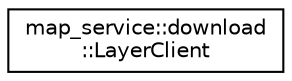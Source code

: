 digraph "Graphical Class Hierarchy"
{
 // LATEX_PDF_SIZE
  edge [fontname="Helvetica",fontsize="10",labelfontname="Helvetica",labelfontsize="10"];
  node [fontname="Helvetica",fontsize="10",shape=record];
  rankdir="LR";
  Node0 [label="map_service::download\l::LayerClient",height=0.2,width=0.4,color="black", fillcolor="white", style="filled",URL="$classmap__service_1_1download_1_1LayerClient.html",tooltip="Provides network access to a specific map layer in a DB map catalog."];
}

